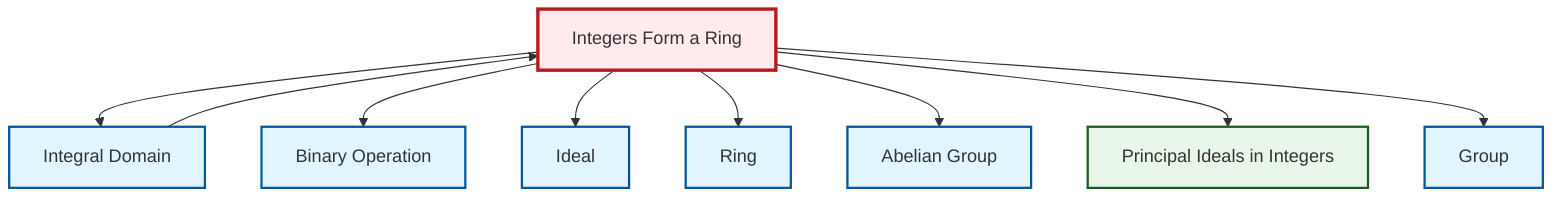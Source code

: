 graph TD
    classDef definition fill:#e1f5fe,stroke:#01579b,stroke-width:2px
    classDef theorem fill:#f3e5f5,stroke:#4a148c,stroke-width:2px
    classDef axiom fill:#fff3e0,stroke:#e65100,stroke-width:2px
    classDef example fill:#e8f5e9,stroke:#1b5e20,stroke-width:2px
    classDef current fill:#ffebee,stroke:#b71c1c,stroke-width:3px
    ex-integers-ring["Integers Form a Ring"]:::example
    def-abelian-group["Abelian Group"]:::definition
    def-binary-operation["Binary Operation"]:::definition
    def-integral-domain["Integral Domain"]:::definition
    def-ring["Ring"]:::definition
    ex-principal-ideal["Principal Ideals in Integers"]:::example
    def-group["Group"]:::definition
    def-ideal["Ideal"]:::definition
    ex-integers-ring --> def-integral-domain
    ex-integers-ring --> def-binary-operation
    def-integral-domain --> ex-integers-ring
    ex-integers-ring --> def-ideal
    ex-integers-ring --> def-ring
    ex-integers-ring --> def-abelian-group
    ex-integers-ring --> ex-principal-ideal
    ex-integers-ring --> def-group
    class ex-integers-ring current